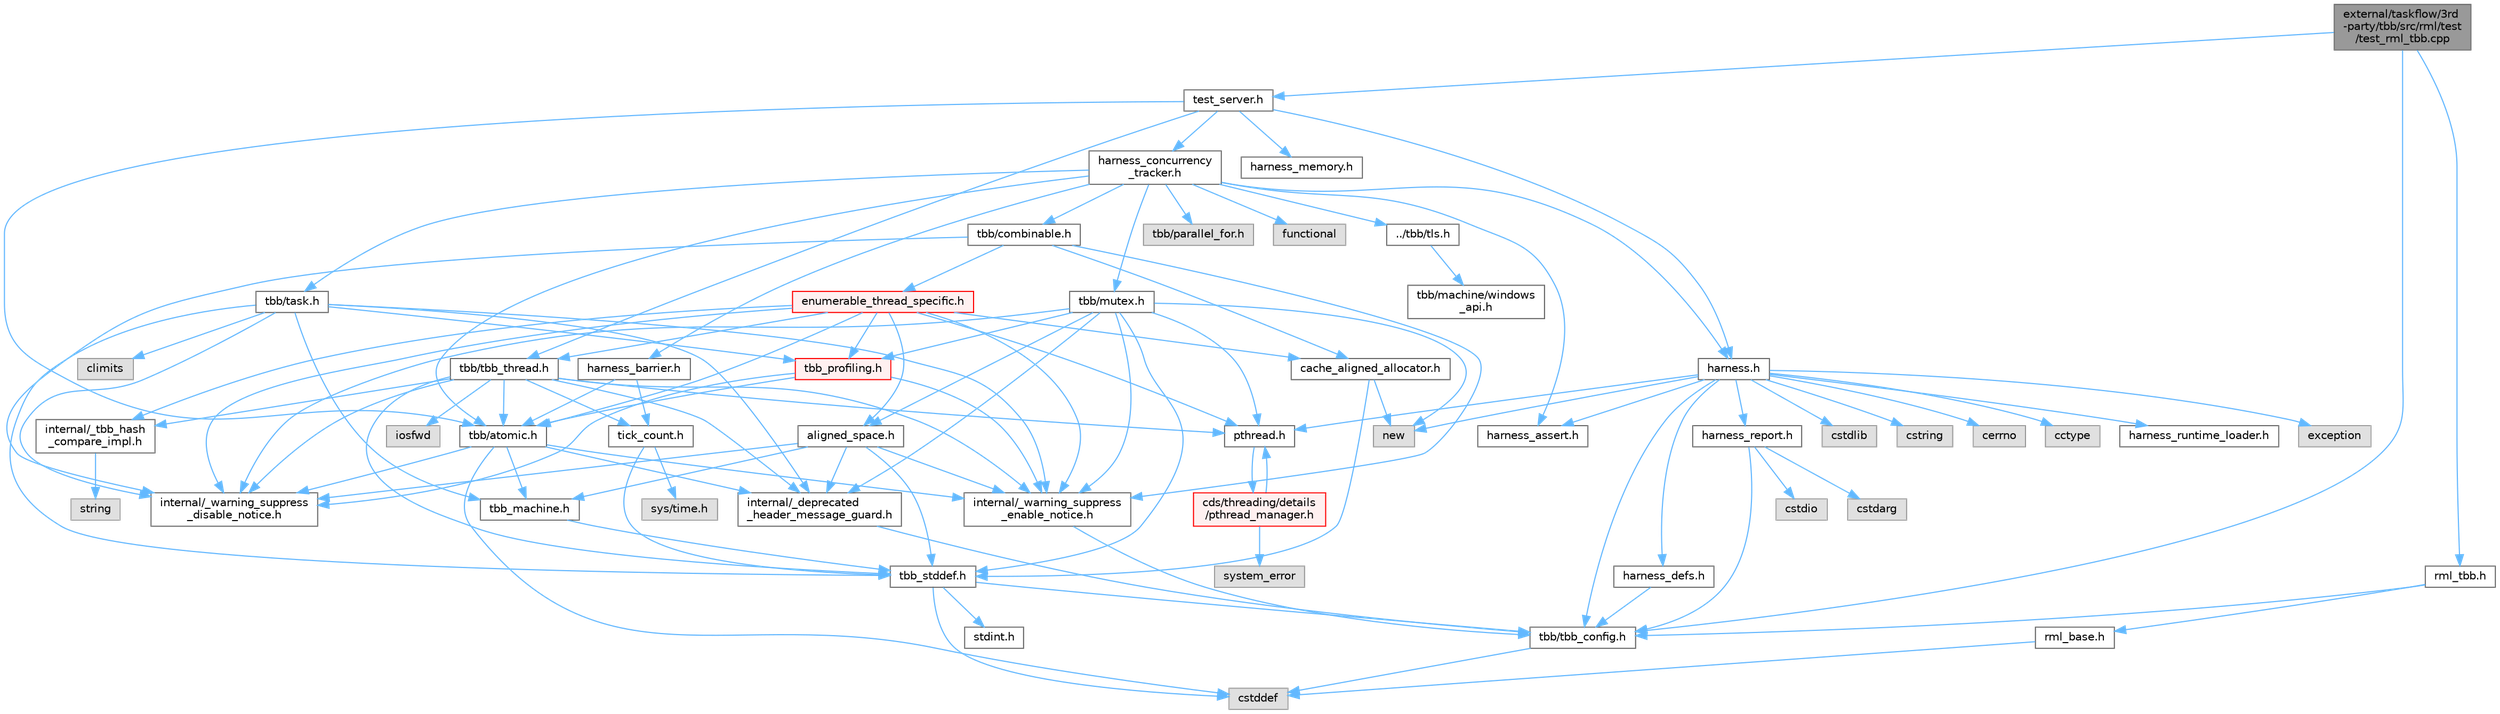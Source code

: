 digraph "external/taskflow/3rd-party/tbb/src/rml/test/test_rml_tbb.cpp"
{
 // LATEX_PDF_SIZE
  bgcolor="transparent";
  edge [fontname=Helvetica,fontsize=10,labelfontname=Helvetica,labelfontsize=10];
  node [fontname=Helvetica,fontsize=10,shape=box,height=0.2,width=0.4];
  Node1 [id="Node000001",label="external/taskflow/3rd\l-party/tbb/src/rml/test\l/test_rml_tbb.cpp",height=0.2,width=0.4,color="gray40", fillcolor="grey60", style="filled", fontcolor="black",tooltip=" "];
  Node1 -> Node2 [id="edge1_Node000001_Node000002",color="steelblue1",style="solid",tooltip=" "];
  Node2 [id="Node000002",label="tbb/tbb_config.h",height=0.2,width=0.4,color="grey40", fillcolor="white", style="filled",URL="$tbb__config_8h.html",tooltip=" "];
  Node2 -> Node3 [id="edge2_Node000002_Node000003",color="steelblue1",style="solid",tooltip=" "];
  Node3 [id="Node000003",label="cstddef",height=0.2,width=0.4,color="grey60", fillcolor="#E0E0E0", style="filled",tooltip=" "];
  Node1 -> Node4 [id="edge3_Node000001_Node000004",color="steelblue1",style="solid",tooltip=" "];
  Node4 [id="Node000004",label="rml_tbb.h",height=0.2,width=0.4,color="grey40", fillcolor="white", style="filled",URL="$rml__tbb_8h.html",tooltip=" "];
  Node4 -> Node2 [id="edge4_Node000004_Node000002",color="steelblue1",style="solid",tooltip=" "];
  Node4 -> Node5 [id="edge5_Node000004_Node000005",color="steelblue1",style="solid",tooltip=" "];
  Node5 [id="Node000005",label="rml_base.h",height=0.2,width=0.4,color="grey40", fillcolor="white", style="filled",URL="$rml__base_8h.html",tooltip=" "];
  Node5 -> Node3 [id="edge6_Node000005_Node000003",color="steelblue1",style="solid",tooltip=" "];
  Node1 -> Node6 [id="edge7_Node000001_Node000006",color="steelblue1",style="solid",tooltip=" "];
  Node6 [id="Node000006",label="test_server.h",height=0.2,width=0.4,color="grey40", fillcolor="white", style="filled",URL="$test__server_8h.html",tooltip=" "];
  Node6 -> Node7 [id="edge8_Node000006_Node000007",color="steelblue1",style="solid",tooltip=" "];
  Node7 [id="Node000007",label="tbb/atomic.h",height=0.2,width=0.4,color="grey40", fillcolor="white", style="filled",URL="$external_2taskflow_23rd-party_2tbb_2include_2tbb_2atomic_8h.html",tooltip=" "];
  Node7 -> Node8 [id="edge9_Node000007_Node000008",color="steelblue1",style="solid",tooltip=" "];
  Node8 [id="Node000008",label="internal/_deprecated\l_header_message_guard.h",height=0.2,width=0.4,color="grey40", fillcolor="white", style="filled",URL="$__deprecated__header__message__guard_8h.html",tooltip=" "];
  Node8 -> Node2 [id="edge10_Node000008_Node000002",color="steelblue1",style="solid",tooltip=" "];
  Node7 -> Node9 [id="edge11_Node000007_Node000009",color="steelblue1",style="solid",tooltip=" "];
  Node9 [id="Node000009",label="internal/_warning_suppress\l_enable_notice.h",height=0.2,width=0.4,color="grey40", fillcolor="white", style="filled",URL="$__warning__suppress__enable__notice_8h.html",tooltip=" "];
  Node9 -> Node2 [id="edge12_Node000009_Node000002",color="steelblue1",style="solid",tooltip=" "];
  Node7 -> Node3 [id="edge13_Node000007_Node000003",color="steelblue1",style="solid",tooltip=" "];
  Node7 -> Node10 [id="edge14_Node000007_Node000010",color="steelblue1",style="solid",tooltip=" "];
  Node10 [id="Node000010",label="tbb_machine.h",height=0.2,width=0.4,color="grey40", fillcolor="white", style="filled",URL="$tbb__machine_8h.html",tooltip=" "];
  Node10 -> Node11 [id="edge15_Node000010_Node000011",color="steelblue1",style="solid",tooltip=" "];
  Node11 [id="Node000011",label="tbb_stddef.h",height=0.2,width=0.4,color="grey40", fillcolor="white", style="filled",URL="$tbb__stddef_8h.html",tooltip=" "];
  Node11 -> Node2 [id="edge16_Node000011_Node000002",color="steelblue1",style="solid",tooltip=" "];
  Node11 -> Node3 [id="edge17_Node000011_Node000003",color="steelblue1",style="solid",tooltip=" "];
  Node11 -> Node12 [id="edge18_Node000011_Node000012",color="steelblue1",style="solid",tooltip=" "];
  Node12 [id="Node000012",label="stdint.h",height=0.2,width=0.4,color="grey40", fillcolor="white", style="filled",URL="$stdint_8h.html",tooltip=" "];
  Node7 -> Node13 [id="edge19_Node000007_Node000013",color="steelblue1",style="solid",tooltip=" "];
  Node13 [id="Node000013",label="internal/_warning_suppress\l_disable_notice.h",height=0.2,width=0.4,color="grey40", fillcolor="white", style="filled",URL="$__warning__suppress__disable__notice_8h.html",tooltip=" "];
  Node6 -> Node14 [id="edge20_Node000006_Node000014",color="steelblue1",style="solid",tooltip=" "];
  Node14 [id="Node000014",label="tbb/tbb_thread.h",height=0.2,width=0.4,color="grey40", fillcolor="white", style="filled",URL="$tbb__thread_8h.html",tooltip=" "];
  Node14 -> Node8 [id="edge21_Node000014_Node000008",color="steelblue1",style="solid",tooltip=" "];
  Node14 -> Node9 [id="edge22_Node000014_Node000009",color="steelblue1",style="solid",tooltip=" "];
  Node14 -> Node11 [id="edge23_Node000014_Node000011",color="steelblue1",style="solid",tooltip=" "];
  Node14 -> Node15 [id="edge24_Node000014_Node000015",color="steelblue1",style="solid",tooltip=" "];
  Node15 [id="Node000015",label="pthread.h",height=0.2,width=0.4,color="grey40", fillcolor="white", style="filled",URL="$pthread_8h.html",tooltip=" "];
  Node15 -> Node16 [id="edge25_Node000015_Node000016",color="steelblue1",style="solid",tooltip=" "];
  Node16 [id="Node000016",label="cds/threading/details\l/pthread_manager.h",height=0.2,width=0.4,color="red", fillcolor="#FFF0F0", style="filled",URL="$pthread__manager_8h.html",tooltip=" "];
  Node16 -> Node17 [id="edge26_Node000016_Node000017",color="steelblue1",style="solid",tooltip=" "];
  Node17 [id="Node000017",label="system_error",height=0.2,width=0.4,color="grey60", fillcolor="#E0E0E0", style="filled",tooltip=" "];
  Node16 -> Node15 [id="edge27_Node000016_Node000015",color="steelblue1",style="solid",tooltip=" "];
  Node14 -> Node7 [id="edge28_Node000014_Node000007",color="steelblue1",style="solid",tooltip=" "];
  Node14 -> Node62 [id="edge29_Node000014_Node000062",color="steelblue1",style="solid",tooltip=" "];
  Node62 [id="Node000062",label="internal/_tbb_hash\l_compare_impl.h",height=0.2,width=0.4,color="grey40", fillcolor="white", style="filled",URL="$__tbb__hash__compare__impl_8h.html",tooltip=" "];
  Node62 -> Node30 [id="edge30_Node000062_Node000030",color="steelblue1",style="solid",tooltip=" "];
  Node30 [id="Node000030",label="string",height=0.2,width=0.4,color="grey60", fillcolor="#E0E0E0", style="filled",tooltip=" "];
  Node14 -> Node63 [id="edge31_Node000014_Node000063",color="steelblue1",style="solid",tooltip=" "];
  Node63 [id="Node000063",label="tick_count.h",height=0.2,width=0.4,color="grey40", fillcolor="white", style="filled",URL="$tick__count_8h.html",tooltip=" "];
  Node63 -> Node11 [id="edge32_Node000063_Node000011",color="steelblue1",style="solid",tooltip=" "];
  Node63 -> Node64 [id="edge33_Node000063_Node000064",color="steelblue1",style="solid",tooltip=" "];
  Node64 [id="Node000064",label="sys/time.h",height=0.2,width=0.4,color="grey60", fillcolor="#E0E0E0", style="filled",tooltip=" "];
  Node14 -> Node65 [id="edge34_Node000014_Node000065",color="steelblue1",style="solid",tooltip=" "];
  Node65 [id="Node000065",label="iosfwd",height=0.2,width=0.4,color="grey60", fillcolor="#E0E0E0", style="filled",tooltip=" "];
  Node14 -> Node13 [id="edge35_Node000014_Node000013",color="steelblue1",style="solid",tooltip=" "];
  Node6 -> Node66 [id="edge36_Node000006_Node000066",color="steelblue1",style="solid",tooltip=" "];
  Node66 [id="Node000066",label="harness.h",height=0.2,width=0.4,color="grey40", fillcolor="white", style="filled",URL="$harness_8h.html",tooltip=" "];
  Node66 -> Node2 [id="edge37_Node000066_Node000002",color="steelblue1",style="solid",tooltip=" "];
  Node66 -> Node67 [id="edge38_Node000066_Node000067",color="steelblue1",style="solid",tooltip=" "];
  Node67 [id="Node000067",label="harness_defs.h",height=0.2,width=0.4,color="grey40", fillcolor="white", style="filled",URL="$harness__defs_8h.html",tooltip=" "];
  Node67 -> Node2 [id="edge39_Node000067_Node000002",color="steelblue1",style="solid",tooltip=" "];
  Node66 -> Node52 [id="edge40_Node000066_Node000052",color="steelblue1",style="solid",tooltip=" "];
  Node52 [id="Node000052",label="cstdlib",height=0.2,width=0.4,color="grey60", fillcolor="#E0E0E0", style="filled",tooltip=" "];
  Node66 -> Node68 [id="edge41_Node000066_Node000068",color="steelblue1",style="solid",tooltip=" "];
  Node68 [id="Node000068",label="cstring",height=0.2,width=0.4,color="grey60", fillcolor="#E0E0E0", style="filled",tooltip=" "];
  Node66 -> Node69 [id="edge42_Node000066_Node000069",color="steelblue1",style="solid",tooltip=" "];
  Node69 [id="Node000069",label="cerrno",height=0.2,width=0.4,color="grey60", fillcolor="#E0E0E0", style="filled",tooltip=" "];
  Node66 -> Node70 [id="edge43_Node000066_Node000070",color="steelblue1",style="solid",tooltip=" "];
  Node70 [id="Node000070",label="cctype",height=0.2,width=0.4,color="grey60", fillcolor="#E0E0E0", style="filled",tooltip=" "];
  Node66 -> Node71 [id="edge44_Node000066_Node000071",color="steelblue1",style="solid",tooltip=" "];
  Node71 [id="Node000071",label="new",height=0.2,width=0.4,color="grey60", fillcolor="#E0E0E0", style="filled",tooltip=" "];
  Node66 -> Node15 [id="edge45_Node000066_Node000015",color="steelblue1",style="solid",tooltip=" "];
  Node66 -> Node72 [id="edge46_Node000066_Node000072",color="steelblue1",style="solid",tooltip=" "];
  Node72 [id="Node000072",label="harness_runtime_loader.h",height=0.2,width=0.4,color="grey40", fillcolor="white", style="filled",URL="$harness__runtime__loader_8h.html",tooltip=" "];
  Node66 -> Node73 [id="edge47_Node000066_Node000073",color="steelblue1",style="solid",tooltip=" "];
  Node73 [id="Node000073",label="harness_report.h",height=0.2,width=0.4,color="grey40", fillcolor="white", style="filled",URL="$harness__report_8h.html",tooltip=" "];
  Node73 -> Node74 [id="edge48_Node000073_Node000074",color="steelblue1",style="solid",tooltip=" "];
  Node74 [id="Node000074",label="cstdio",height=0.2,width=0.4,color="grey60", fillcolor="#E0E0E0", style="filled",tooltip=" "];
  Node73 -> Node75 [id="edge49_Node000073_Node000075",color="steelblue1",style="solid",tooltip=" "];
  Node75 [id="Node000075",label="cstdarg",height=0.2,width=0.4,color="grey60", fillcolor="#E0E0E0", style="filled",tooltip=" "];
  Node73 -> Node2 [id="edge50_Node000073_Node000002",color="steelblue1",style="solid",tooltip=" "];
  Node66 -> Node28 [id="edge51_Node000066_Node000028",color="steelblue1",style="solid",tooltip=" "];
  Node28 [id="Node000028",label="exception",height=0.2,width=0.4,color="grey60", fillcolor="#E0E0E0", style="filled",tooltip=" "];
  Node66 -> Node76 [id="edge52_Node000066_Node000076",color="steelblue1",style="solid",tooltip=" "];
  Node76 [id="Node000076",label="harness_assert.h",height=0.2,width=0.4,color="grey40", fillcolor="white", style="filled",URL="$harness__assert_8h.html",tooltip=" "];
  Node6 -> Node77 [id="edge53_Node000006_Node000077",color="steelblue1",style="solid",tooltip=" "];
  Node77 [id="Node000077",label="harness_memory.h",height=0.2,width=0.4,color="grey40", fillcolor="white", style="filled",URL="$harness__memory_8h.html",tooltip=" "];
  Node6 -> Node78 [id="edge54_Node000006_Node000078",color="steelblue1",style="solid",tooltip=" "];
  Node78 [id="Node000078",label="harness_concurrency\l_tracker.h",height=0.2,width=0.4,color="grey40", fillcolor="white", style="filled",URL="$harness__concurrency__tracker_8h.html",tooltip=" "];
  Node78 -> Node76 [id="edge55_Node000078_Node000076",color="steelblue1",style="solid",tooltip=" "];
  Node78 -> Node79 [id="edge56_Node000078_Node000079",color="steelblue1",style="solid",tooltip=" "];
  Node79 [id="Node000079",label="harness_barrier.h",height=0.2,width=0.4,color="grey40", fillcolor="white", style="filled",URL="$harness__barrier_8h.html",tooltip=" "];
  Node79 -> Node7 [id="edge57_Node000079_Node000007",color="steelblue1",style="solid",tooltip=" "];
  Node79 -> Node63 [id="edge58_Node000079_Node000063",color="steelblue1",style="solid",tooltip=" "];
  Node78 -> Node7 [id="edge59_Node000078_Node000007",color="steelblue1",style="solid",tooltip=" "];
  Node78 -> Node80 [id="edge60_Node000078_Node000080",color="steelblue1",style="solid",tooltip=" "];
  Node80 [id="Node000080",label="../tbb/tls.h",height=0.2,width=0.4,color="grey40", fillcolor="white", style="filled",URL="$tls_8h.html",tooltip=" "];
  Node80 -> Node81 [id="edge61_Node000080_Node000081",color="steelblue1",style="solid",tooltip=" "];
  Node81 [id="Node000081",label="tbb/machine/windows\l_api.h",height=0.2,width=0.4,color="grey40", fillcolor="white", style="filled",URL="$windows__api_8h.html",tooltip=" "];
  Node78 -> Node82 [id="edge62_Node000078_Node000082",color="steelblue1",style="solid",tooltip=" "];
  Node82 [id="Node000082",label="tbb/mutex.h",height=0.2,width=0.4,color="grey40", fillcolor="white", style="filled",URL="$mutex_8h.html",tooltip=" "];
  Node82 -> Node8 [id="edge63_Node000082_Node000008",color="steelblue1",style="solid",tooltip=" "];
  Node82 -> Node9 [id="edge64_Node000082_Node000009",color="steelblue1",style="solid",tooltip=" "];
  Node82 -> Node15 [id="edge65_Node000082_Node000015",color="steelblue1",style="solid",tooltip=" "];
  Node82 -> Node71 [id="edge66_Node000082_Node000071",color="steelblue1",style="solid",tooltip=" "];
  Node82 -> Node83 [id="edge67_Node000082_Node000083",color="steelblue1",style="solid",tooltip=" "];
  Node83 [id="Node000083",label="aligned_space.h",height=0.2,width=0.4,color="grey40", fillcolor="white", style="filled",URL="$aligned__space_8h.html",tooltip=" "];
  Node83 -> Node8 [id="edge68_Node000083_Node000008",color="steelblue1",style="solid",tooltip=" "];
  Node83 -> Node9 [id="edge69_Node000083_Node000009",color="steelblue1",style="solid",tooltip=" "];
  Node83 -> Node11 [id="edge70_Node000083_Node000011",color="steelblue1",style="solid",tooltip=" "];
  Node83 -> Node10 [id="edge71_Node000083_Node000010",color="steelblue1",style="solid",tooltip=" "];
  Node83 -> Node13 [id="edge72_Node000083_Node000013",color="steelblue1",style="solid",tooltip=" "];
  Node82 -> Node11 [id="edge73_Node000082_Node000011",color="steelblue1",style="solid",tooltip=" "];
  Node82 -> Node84 [id="edge74_Node000082_Node000084",color="steelblue1",style="solid",tooltip=" "];
  Node84 [id="Node000084",label="tbb_profiling.h",height=0.2,width=0.4,color="red", fillcolor="#FFF0F0", style="filled",URL="$tbb__profiling_8h.html",tooltip=" "];
  Node84 -> Node9 [id="edge75_Node000084_Node000009",color="steelblue1",style="solid",tooltip=" "];
  Node84 -> Node7 [id="edge76_Node000084_Node000007",color="steelblue1",style="solid",tooltip=" "];
  Node84 -> Node13 [id="edge77_Node000084_Node000013",color="steelblue1",style="solid",tooltip=" "];
  Node82 -> Node13 [id="edge78_Node000082_Node000013",color="steelblue1",style="solid",tooltip=" "];
  Node78 -> Node86 [id="edge79_Node000078_Node000086",color="steelblue1",style="solid",tooltip=" "];
  Node86 [id="Node000086",label="tbb/task.h",height=0.2,width=0.4,color="grey40", fillcolor="white", style="filled",URL="$task_8h.html",tooltip=" "];
  Node86 -> Node8 [id="edge80_Node000086_Node000008",color="steelblue1",style="solid",tooltip=" "];
  Node86 -> Node9 [id="edge81_Node000086_Node000009",color="steelblue1",style="solid",tooltip=" "];
  Node86 -> Node11 [id="edge82_Node000086_Node000011",color="steelblue1",style="solid",tooltip=" "];
  Node86 -> Node10 [id="edge83_Node000086_Node000010",color="steelblue1",style="solid",tooltip=" "];
  Node86 -> Node84 [id="edge84_Node000086_Node000084",color="steelblue1",style="solid",tooltip=" "];
  Node86 -> Node87 [id="edge85_Node000086_Node000087",color="steelblue1",style="solid",tooltip=" "];
  Node87 [id="Node000087",label="climits",height=0.2,width=0.4,color="grey60", fillcolor="#E0E0E0", style="filled",tooltip=" "];
  Node86 -> Node13 [id="edge86_Node000086_Node000013",color="steelblue1",style="solid",tooltip=" "];
  Node78 -> Node88 [id="edge87_Node000078_Node000088",color="steelblue1",style="solid",tooltip=" "];
  Node88 [id="Node000088",label="tbb/combinable.h",height=0.2,width=0.4,color="grey40", fillcolor="white", style="filled",URL="$combinable_8h.html",tooltip=" "];
  Node88 -> Node9 [id="edge88_Node000088_Node000009",color="steelblue1",style="solid",tooltip=" "];
  Node88 -> Node89 [id="edge89_Node000088_Node000089",color="steelblue1",style="solid",tooltip=" "];
  Node89 [id="Node000089",label="enumerable_thread_specific.h",height=0.2,width=0.4,color="red", fillcolor="#FFF0F0", style="filled",URL="$enumerable__thread__specific_8h.html",tooltip=" "];
  Node89 -> Node9 [id="edge90_Node000089_Node000009",color="steelblue1",style="solid",tooltip=" "];
  Node89 -> Node7 [id="edge91_Node000089_Node000007",color="steelblue1",style="solid",tooltip=" "];
  Node89 -> Node14 [id="edge92_Node000089_Node000014",color="steelblue1",style="solid",tooltip=" "];
  Node89 -> Node94 [id="edge93_Node000089_Node000094",color="steelblue1",style="solid",tooltip=" "];
  Node94 [id="Node000094",label="cache_aligned_allocator.h",height=0.2,width=0.4,color="grey40", fillcolor="white", style="filled",URL="$cache__aligned__allocator_8h.html",tooltip=" "];
  Node94 -> Node71 [id="edge94_Node000094_Node000071",color="steelblue1",style="solid",tooltip=" "];
  Node94 -> Node11 [id="edge95_Node000094_Node000011",color="steelblue1",style="solid",tooltip=" "];
  Node89 -> Node83 [id="edge96_Node000089_Node000083",color="steelblue1",style="solid",tooltip=" "];
  Node89 -> Node62 [id="edge97_Node000089_Node000062",color="steelblue1",style="solid",tooltip=" "];
  Node89 -> Node84 [id="edge98_Node000089_Node000084",color="steelblue1",style="solid",tooltip=" "];
  Node89 -> Node15 [id="edge99_Node000089_Node000015",color="steelblue1",style="solid",tooltip=" "];
  Node89 -> Node13 [id="edge100_Node000089_Node000013",color="steelblue1",style="solid",tooltip=" "];
  Node88 -> Node94 [id="edge101_Node000088_Node000094",color="steelblue1",style="solid",tooltip=" "];
  Node88 -> Node13 [id="edge102_Node000088_Node000013",color="steelblue1",style="solid",tooltip=" "];
  Node78 -> Node240 [id="edge103_Node000078_Node000240",color="steelblue1",style="solid",tooltip=" "];
  Node240 [id="Node000240",label="tbb/parallel_for.h",height=0.2,width=0.4,color="grey60", fillcolor="#E0E0E0", style="filled",tooltip=" "];
  Node78 -> Node241 [id="edge104_Node000078_Node000241",color="steelblue1",style="solid",tooltip=" "];
  Node241 [id="Node000241",label="functional",height=0.2,width=0.4,color="grey60", fillcolor="#E0E0E0", style="filled",tooltip=" "];
  Node78 -> Node66 [id="edge105_Node000078_Node000066",color="steelblue1",style="solid",tooltip=" "];
}
